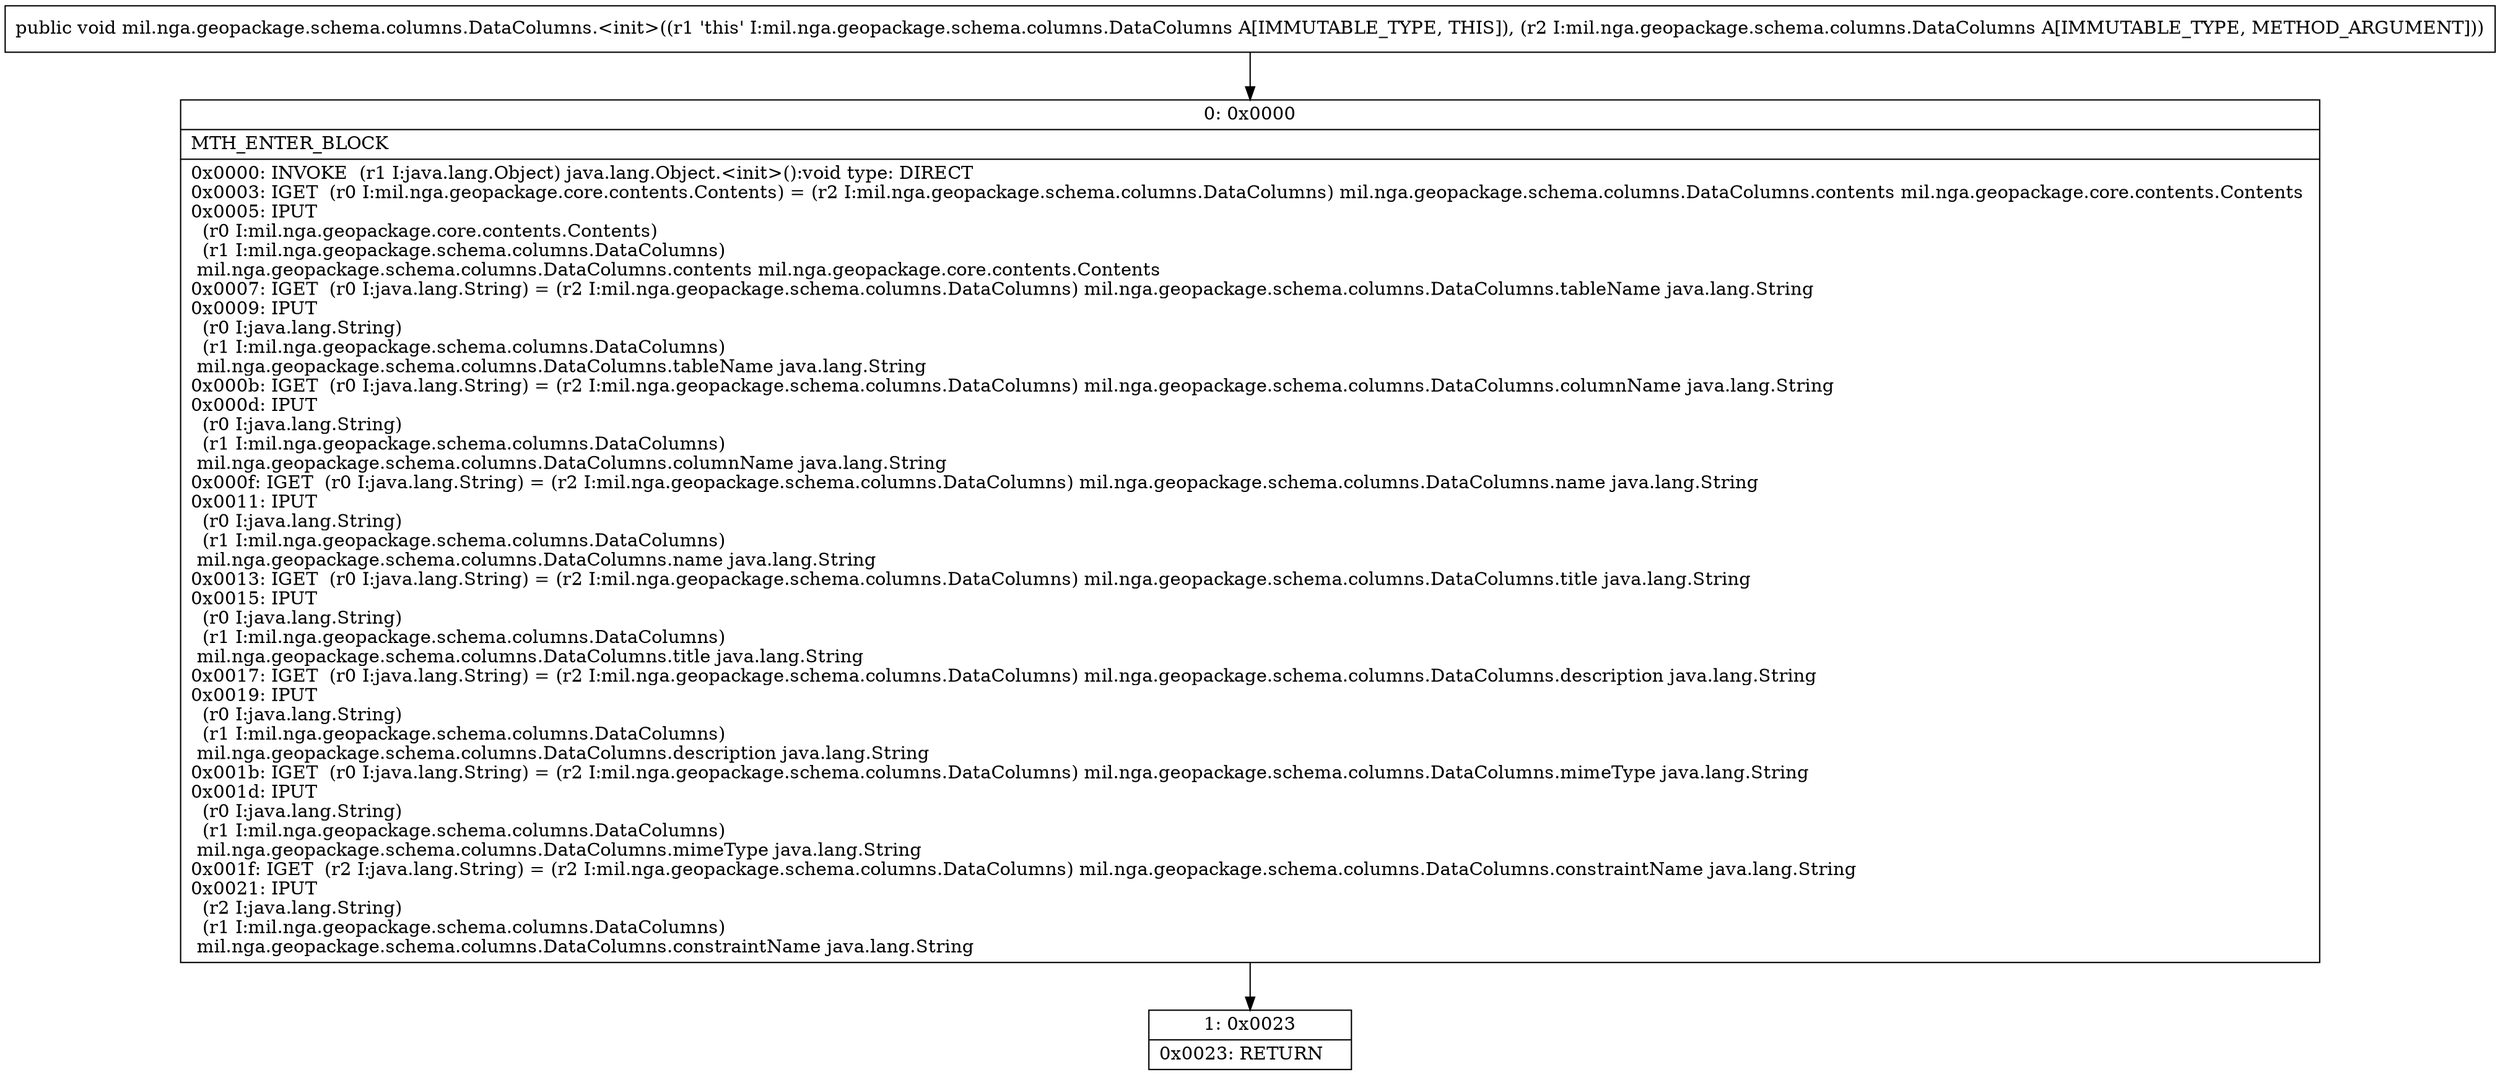 digraph "CFG formil.nga.geopackage.schema.columns.DataColumns.\<init\>(Lmil\/nga\/geopackage\/schema\/columns\/DataColumns;)V" {
Node_0 [shape=record,label="{0\:\ 0x0000|MTH_ENTER_BLOCK\l|0x0000: INVOKE  (r1 I:java.lang.Object) java.lang.Object.\<init\>():void type: DIRECT \l0x0003: IGET  (r0 I:mil.nga.geopackage.core.contents.Contents) = (r2 I:mil.nga.geopackage.schema.columns.DataColumns) mil.nga.geopackage.schema.columns.DataColumns.contents mil.nga.geopackage.core.contents.Contents \l0x0005: IPUT  \l  (r0 I:mil.nga.geopackage.core.contents.Contents)\l  (r1 I:mil.nga.geopackage.schema.columns.DataColumns)\l mil.nga.geopackage.schema.columns.DataColumns.contents mil.nga.geopackage.core.contents.Contents \l0x0007: IGET  (r0 I:java.lang.String) = (r2 I:mil.nga.geopackage.schema.columns.DataColumns) mil.nga.geopackage.schema.columns.DataColumns.tableName java.lang.String \l0x0009: IPUT  \l  (r0 I:java.lang.String)\l  (r1 I:mil.nga.geopackage.schema.columns.DataColumns)\l mil.nga.geopackage.schema.columns.DataColumns.tableName java.lang.String \l0x000b: IGET  (r0 I:java.lang.String) = (r2 I:mil.nga.geopackage.schema.columns.DataColumns) mil.nga.geopackage.schema.columns.DataColumns.columnName java.lang.String \l0x000d: IPUT  \l  (r0 I:java.lang.String)\l  (r1 I:mil.nga.geopackage.schema.columns.DataColumns)\l mil.nga.geopackage.schema.columns.DataColumns.columnName java.lang.String \l0x000f: IGET  (r0 I:java.lang.String) = (r2 I:mil.nga.geopackage.schema.columns.DataColumns) mil.nga.geopackage.schema.columns.DataColumns.name java.lang.String \l0x0011: IPUT  \l  (r0 I:java.lang.String)\l  (r1 I:mil.nga.geopackage.schema.columns.DataColumns)\l mil.nga.geopackage.schema.columns.DataColumns.name java.lang.String \l0x0013: IGET  (r0 I:java.lang.String) = (r2 I:mil.nga.geopackage.schema.columns.DataColumns) mil.nga.geopackage.schema.columns.DataColumns.title java.lang.String \l0x0015: IPUT  \l  (r0 I:java.lang.String)\l  (r1 I:mil.nga.geopackage.schema.columns.DataColumns)\l mil.nga.geopackage.schema.columns.DataColumns.title java.lang.String \l0x0017: IGET  (r0 I:java.lang.String) = (r2 I:mil.nga.geopackage.schema.columns.DataColumns) mil.nga.geopackage.schema.columns.DataColumns.description java.lang.String \l0x0019: IPUT  \l  (r0 I:java.lang.String)\l  (r1 I:mil.nga.geopackage.schema.columns.DataColumns)\l mil.nga.geopackage.schema.columns.DataColumns.description java.lang.String \l0x001b: IGET  (r0 I:java.lang.String) = (r2 I:mil.nga.geopackage.schema.columns.DataColumns) mil.nga.geopackage.schema.columns.DataColumns.mimeType java.lang.String \l0x001d: IPUT  \l  (r0 I:java.lang.String)\l  (r1 I:mil.nga.geopackage.schema.columns.DataColumns)\l mil.nga.geopackage.schema.columns.DataColumns.mimeType java.lang.String \l0x001f: IGET  (r2 I:java.lang.String) = (r2 I:mil.nga.geopackage.schema.columns.DataColumns) mil.nga.geopackage.schema.columns.DataColumns.constraintName java.lang.String \l0x0021: IPUT  \l  (r2 I:java.lang.String)\l  (r1 I:mil.nga.geopackage.schema.columns.DataColumns)\l mil.nga.geopackage.schema.columns.DataColumns.constraintName java.lang.String \l}"];
Node_1 [shape=record,label="{1\:\ 0x0023|0x0023: RETURN   \l}"];
MethodNode[shape=record,label="{public void mil.nga.geopackage.schema.columns.DataColumns.\<init\>((r1 'this' I:mil.nga.geopackage.schema.columns.DataColumns A[IMMUTABLE_TYPE, THIS]), (r2 I:mil.nga.geopackage.schema.columns.DataColumns A[IMMUTABLE_TYPE, METHOD_ARGUMENT])) }"];
MethodNode -> Node_0;
Node_0 -> Node_1;
}

